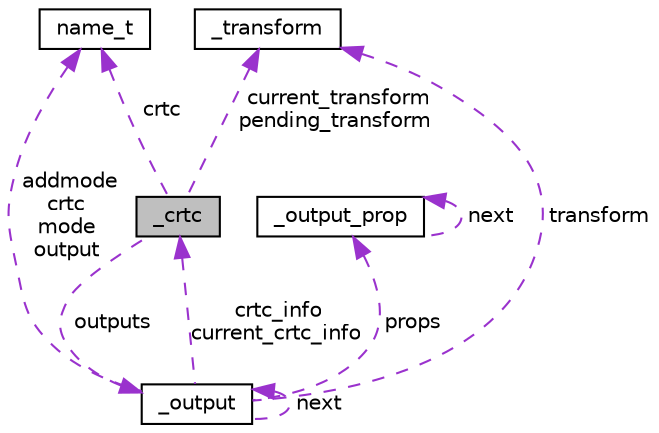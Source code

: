 digraph "_crtc"
{
 // LATEX_PDF_SIZE
  edge [fontname="Helvetica",fontsize="10",labelfontname="Helvetica",labelfontsize="10"];
  node [fontname="Helvetica",fontsize="10",shape=record];
  Node1 [label="_crtc",height=0.2,width=0.4,color="black", fillcolor="grey75", style="filled", fontcolor="black",tooltip=" "];
  Node2 -> Node1 [dir="back",color="darkorchid3",fontsize="10",style="dashed",label=" crtc" ,fontname="Helvetica"];
  Node2 [label="name_t",height=0.2,width=0.4,color="black", fillcolor="white", style="filled",URL="$structname__t.html",tooltip=" "];
  Node3 -> Node1 [dir="back",color="darkorchid3",fontsize="10",style="dashed",label=" outputs" ,fontname="Helvetica"];
  Node3 [label="_output",height=0.2,width=0.4,color="black", fillcolor="white", style="filled",URL="$struct__output.html",tooltip=" "];
  Node2 -> Node3 [dir="back",color="darkorchid3",fontsize="10",style="dashed",label=" addmode\ncrtc\nmode\noutput" ,fontname="Helvetica"];
  Node3 -> Node3 [dir="back",color="darkorchid3",fontsize="10",style="dashed",label=" next" ,fontname="Helvetica"];
  Node4 -> Node3 [dir="back",color="darkorchid3",fontsize="10",style="dashed",label=" props" ,fontname="Helvetica"];
  Node4 [label="_output_prop",height=0.2,width=0.4,color="black", fillcolor="white", style="filled",URL="$struct__output__prop.html",tooltip=" "];
  Node4 -> Node4 [dir="back",color="darkorchid3",fontsize="10",style="dashed",label=" next" ,fontname="Helvetica"];
  Node1 -> Node3 [dir="back",color="darkorchid3",fontsize="10",style="dashed",label=" crtc_info\ncurrent_crtc_info" ,fontname="Helvetica"];
  Node5 -> Node3 [dir="back",color="darkorchid3",fontsize="10",style="dashed",label=" transform" ,fontname="Helvetica"];
  Node5 [label="_transform",height=0.2,width=0.4,color="black", fillcolor="white", style="filled",URL="$struct__transform.html",tooltip=" "];
  Node5 -> Node1 [dir="back",color="darkorchid3",fontsize="10",style="dashed",label=" current_transform\npending_transform" ,fontname="Helvetica"];
}
